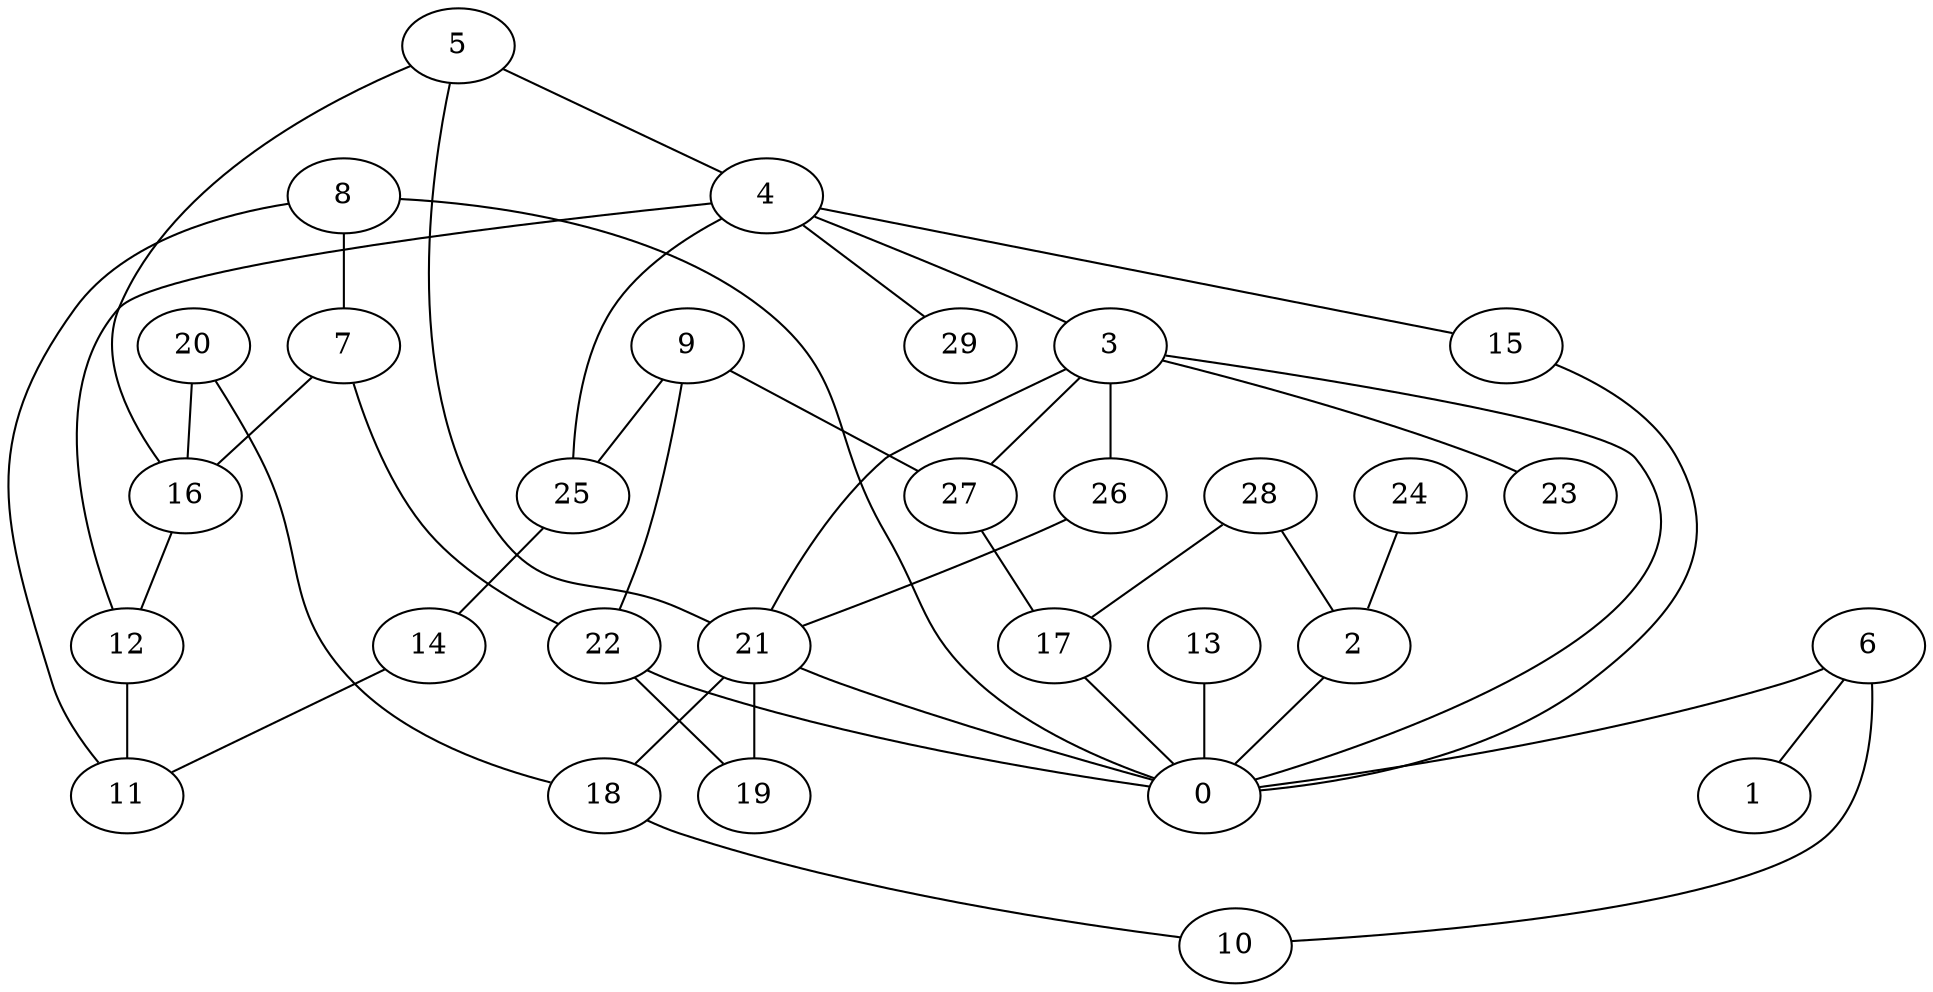 digraph GG_graph {

subgraph G_graph {
edge [color = black]
"13" -> "0" [dir = none]
"26" -> "21" [dir = none]
"5" -> "4" [dir = none]
"5" -> "16" [dir = none]
"5" -> "21" [dir = none]
"22" -> "19" [dir = none]
"22" -> "0" [dir = none]
"9" -> "27" [dir = none]
"28" -> "17" [dir = none]
"17" -> "0" [dir = none]
"27" -> "17" [dir = none]
"7" -> "22" [dir = none]
"20" -> "16" [dir = none]
"6" -> "1" [dir = none]
"6" -> "10" [dir = none]
"6" -> "0" [dir = none]
"3" -> "23" [dir = none]
"3" -> "0" [dir = none]
"8" -> "11" [dir = none]
"8" -> "0" [dir = none]
"4" -> "25" [dir = none]
"4" -> "29" [dir = none]
"4" -> "15" [dir = none]
"24" -> "2" [dir = none]
"2" -> "0" [dir = none]
"25" -> "14" [dir = none]
"12" -> "11" [dir = none]
"21" -> "18" [dir = none]
"21" -> "0" [dir = none]
"20" -> "18" [dir = none]
"3" -> "27" [dir = none]
"3" -> "26" [dir = none]
"8" -> "7" [dir = none]
"9" -> "22" [dir = none]
"4" -> "12" [dir = none]
"28" -> "2" [dir = none]
"15" -> "0" [dir = none]
"9" -> "25" [dir = none]
"18" -> "10" [dir = none]
"14" -> "11" [dir = none]
"21" -> "19" [dir = none]
"4" -> "3" [dir = none]
"7" -> "16" [dir = none]
"3" -> "21" [dir = none]
"16" -> "12" [dir = none]
}

}
